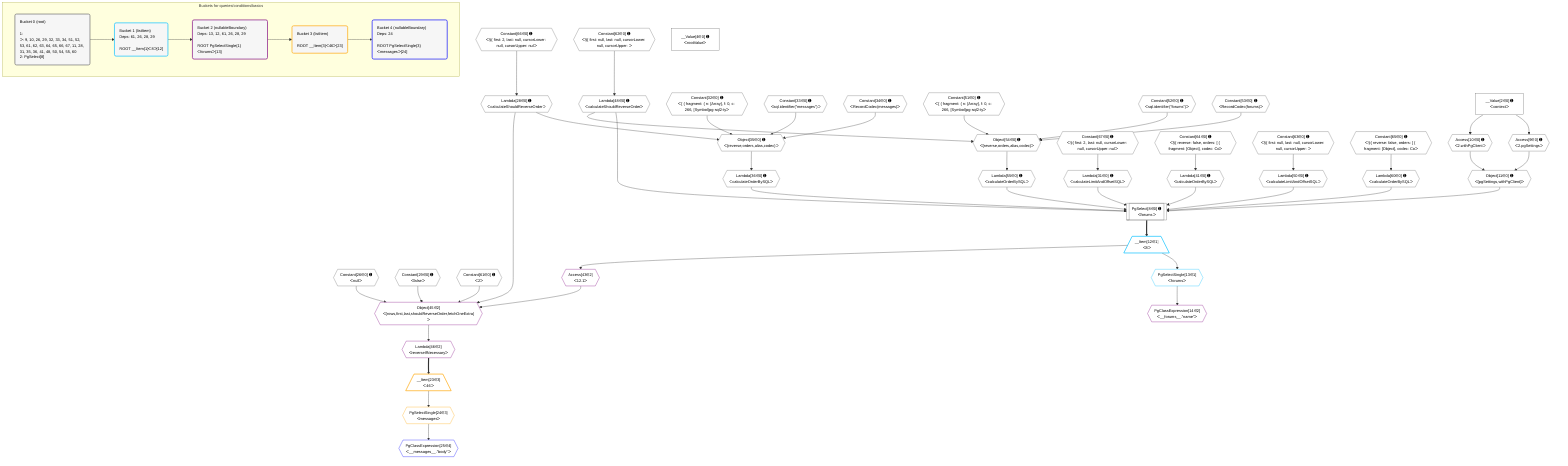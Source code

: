 %%{init: {'themeVariables': { 'fontSize': '12px'}}}%%
graph TD
    classDef path fill:#eee,stroke:#000,color:#000
    classDef plan fill:#fff,stroke-width:1px,color:#000
    classDef itemplan fill:#fff,stroke-width:2px,color:#000
    classDef unbatchedplan fill:#dff,stroke-width:1px,color:#000
    classDef sideeffectplan fill:#fcc,stroke-width:2px,color:#000
    classDef bucket fill:#f6f6f6,color:#000,stroke-width:2px,text-align:left


    %% plan dependencies
    PgSelect8[["PgSelect[8∈0] ➊<br />ᐸforumsᐳ"]]:::plan
    Object11{{"Object[11∈0] ➊<br />ᐸ{pgSettings,withPgClient}ᐳ"}}:::plan
    Lambda31{{"Lambda[31∈0] ➊<br />ᐸcalculateLimitAndOffsetSQLᐳ"}}:::plan
    Lambda36{{"Lambda[36∈0] ➊<br />ᐸcalculateOrderBySQLᐳ"}}:::plan
    Lambda41{{"Lambda[41∈0] ➊<br />ᐸcalculateOrderBySQLᐳ"}}:::plan
    Lambda48{{"Lambda[48∈0] ➊<br />ᐸcalculateShouldReverseOrderᐳ"}}:::plan
    Lambda50{{"Lambda[50∈0] ➊<br />ᐸcalculateLimitAndOffsetSQLᐳ"}}:::plan
    Lambda55{{"Lambda[55∈0] ➊<br />ᐸcalculateOrderBySQLᐳ"}}:::plan
    Lambda60{{"Lambda[60∈0] ➊<br />ᐸcalculateOrderBySQLᐳ"}}:::plan
    Object11 & Lambda31 & Lambda36 & Lambda41 & Lambda48 & Lambda50 & Lambda55 & Lambda60 --> PgSelect8
    Object35{{"Object[35∈0] ➊<br />ᐸ{reverse,orders,alias,codec}ᐳ"}}:::plan
    Lambda28{{"Lambda[28∈0] ➊<br />ᐸcalculateShouldReverseOrderᐳ"}}:::plan
    Constant32{{"Constant[32∈0] ➊<br />ᐸ[ { fragment: { n: [Array], f: 0, c: 266, [Symbol(pg-sql2-tyᐳ"}}:::plan
    Constant33{{"Constant[33∈0] ➊<br />ᐸsql.identifier(”messages”)ᐳ"}}:::plan
    Constant34{{"Constant[34∈0] ➊<br />ᐸRecordCodec(messages)ᐳ"}}:::plan
    Lambda28 & Constant32 & Constant33 & Constant34 --> Object35
    Object54{{"Object[54∈0] ➊<br />ᐸ{reverse,orders,alias,codec}ᐳ"}}:::plan
    Constant51{{"Constant[51∈0] ➊<br />ᐸ[ { fragment: { n: [Array], f: 0, c: 266, [Symbol(pg-sql2-tyᐳ"}}:::plan
    Constant52{{"Constant[52∈0] ➊<br />ᐸsql.identifier(”forums”)ᐳ"}}:::plan
    Constant53{{"Constant[53∈0] ➊<br />ᐸRecordCodec(forums)ᐳ"}}:::plan
    Lambda48 & Constant51 & Constant52 & Constant53 --> Object54
    Access9{{"Access[9∈0] ➊<br />ᐸ2.pgSettingsᐳ"}}:::plan
    Access10{{"Access[10∈0] ➊<br />ᐸ2.withPgClientᐳ"}}:::plan
    Access9 & Access10 --> Object11
    __Value2["__Value[2∈0] ➊<br />ᐸcontextᐳ"]:::plan
    __Value2 --> Access9
    __Value2 --> Access10
    Constant66{{"Constant[66∈0] ➊<br />ᐸ§{ first: 2, last: null, cursorLower: null, cursorUpper: nulᐳ"}}:::plan
    Constant66 --> Lambda28
    Constant67{{"Constant[67∈0] ➊<br />ᐸ§{ first: 2, last: null, cursorLower: null, cursorUpper: nulᐳ"}}:::plan
    Constant67 --> Lambda31
    Object35 --> Lambda36
    Constant64{{"Constant[64∈0] ➊<br />ᐸ§{ reverse: false, orders: [ { fragment: [Object], codec: Coᐳ"}}:::plan
    Constant64 --> Lambda41
    Constant62{{"Constant[62∈0] ➊<br />ᐸ§{ first: null, last: null, cursorLower: null, cursorUpper: ᐳ"}}:::plan
    Constant62 --> Lambda48
    Constant63{{"Constant[63∈0] ➊<br />ᐸ§{ first: null, last: null, cursorLower: null, cursorUpper: ᐳ"}}:::plan
    Constant63 --> Lambda50
    Object54 --> Lambda55
    Constant65{{"Constant[65∈0] ➊<br />ᐸ§{ reverse: false, orders: [ { fragment: [Object], codec: Coᐳ"}}:::plan
    Constant65 --> Lambda60
    __Value4["__Value[4∈0] ➊<br />ᐸrootValueᐳ"]:::plan
    Constant26{{"Constant[26∈0] ➊<br />ᐸnullᐳ"}}:::plan
    Constant29{{"Constant[29∈0] ➊<br />ᐸfalseᐳ"}}:::plan
    Constant61{{"Constant[61∈0] ➊<br />ᐸ2ᐳ"}}:::plan
    __Item12[/"__Item[12∈1]<br />ᐸ8ᐳ"\]:::itemplan
    PgSelect8 ==> __Item12
    PgSelectSingle13{{"PgSelectSingle[13∈1]<br />ᐸforumsᐳ"}}:::plan
    __Item12 --> PgSelectSingle13
    Object45{{"Object[45∈2]<br />ᐸ{rows,first,last,shouldReverseOrder,fetchOneExtra}ᐳ"}}:::plan
    Access43{{"Access[43∈2]<br />ᐸ12.1ᐳ"}}:::plan
    Access43 & Constant61 & Constant26 & Lambda28 & Constant29 --> Object45
    PgClassExpression14{{"PgClassExpression[14∈2]<br />ᐸ__forums__.”name”ᐳ"}}:::plan
    PgSelectSingle13 --> PgClassExpression14
    __Item12 --> Access43
    Lambda46{{"Lambda[46∈2]<br />ᐸreverseIfNecessaryᐳ"}}:::plan
    Object45 --> Lambda46
    __Item23[/"__Item[23∈3]<br />ᐸ46ᐳ"\]:::itemplan
    Lambda46 ==> __Item23
    PgSelectSingle24{{"PgSelectSingle[24∈3]<br />ᐸmessagesᐳ"}}:::plan
    __Item23 --> PgSelectSingle24
    PgClassExpression25{{"PgClassExpression[25∈4]<br />ᐸ__messages__.”body”ᐳ"}}:::plan
    PgSelectSingle24 --> PgClassExpression25

    %% define steps

    subgraph "Buckets for queries/conditions/basics"
    Bucket0("Bucket 0 (root)<br /><br />1: <br />ᐳ: 9, 10, 26, 29, 32, 33, 34, 51, 52, 53, 61, 62, 63, 64, 65, 66, 67, 11, 28, 31, 35, 36, 41, 48, 50, 54, 55, 60<br />2: PgSelect[8]"):::bucket
    classDef bucket0 stroke:#696969
    class Bucket0,__Value2,__Value4,PgSelect8,Access9,Access10,Object11,Constant26,Lambda28,Constant29,Lambda31,Constant32,Constant33,Constant34,Object35,Lambda36,Lambda41,Lambda48,Lambda50,Constant51,Constant52,Constant53,Object54,Lambda55,Lambda60,Constant61,Constant62,Constant63,Constant64,Constant65,Constant66,Constant67 bucket0
    Bucket1("Bucket 1 (listItem)<br />Deps: 61, 26, 28, 29<br /><br />ROOT __Item{1}ᐸ8ᐳ[12]"):::bucket
    classDef bucket1 stroke:#00bfff
    class Bucket1,__Item12,PgSelectSingle13 bucket1
    Bucket2("Bucket 2 (nullableBoundary)<br />Deps: 13, 12, 61, 26, 28, 29<br /><br />ROOT PgSelectSingle{1}ᐸforumsᐳ[13]"):::bucket
    classDef bucket2 stroke:#7f007f
    class Bucket2,PgClassExpression14,Access43,Object45,Lambda46 bucket2
    Bucket3("Bucket 3 (listItem)<br /><br />ROOT __Item{3}ᐸ46ᐳ[23]"):::bucket
    classDef bucket3 stroke:#ffa500
    class Bucket3,__Item23,PgSelectSingle24 bucket3
    Bucket4("Bucket 4 (nullableBoundary)<br />Deps: 24<br /><br />ROOT PgSelectSingle{3}ᐸmessagesᐳ[24]"):::bucket
    classDef bucket4 stroke:#0000ff
    class Bucket4,PgClassExpression25 bucket4
    Bucket0 --> Bucket1
    Bucket1 --> Bucket2
    Bucket2 --> Bucket3
    Bucket3 --> Bucket4
    end